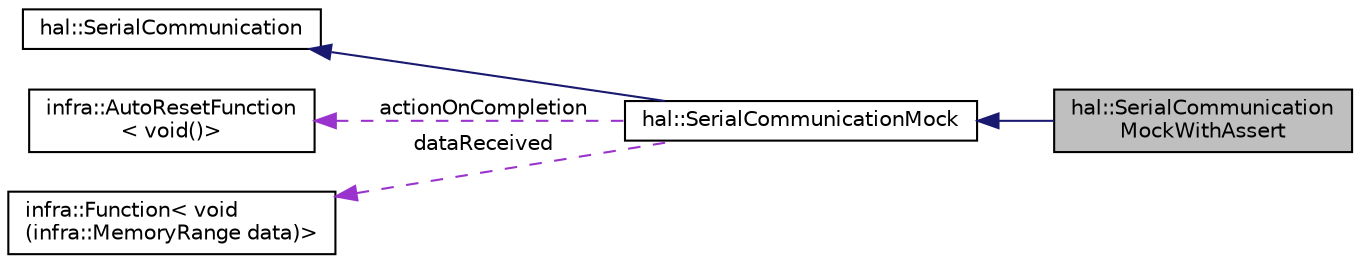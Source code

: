 digraph "hal::SerialCommunicationMockWithAssert"
{
 // INTERACTIVE_SVG=YES
  edge [fontname="Helvetica",fontsize="10",labelfontname="Helvetica",labelfontsize="10"];
  node [fontname="Helvetica",fontsize="10",shape=record];
  rankdir="LR";
  Node3 [label="hal::SerialCommunication\lMockWithAssert",height=0.2,width=0.4,color="black", fillcolor="grey75", style="filled", fontcolor="black"];
  Node4 -> Node3 [dir="back",color="midnightblue",fontsize="10",style="solid",fontname="Helvetica"];
  Node4 [label="hal::SerialCommunicationMock",height=0.2,width=0.4,color="black", fillcolor="white", style="filled",URL="$d6/dc5/classhal_1_1_serial_communication_mock.html"];
  Node5 -> Node4 [dir="back",color="midnightblue",fontsize="10",style="solid",fontname="Helvetica"];
  Node5 [label="hal::SerialCommunication",height=0.2,width=0.4,color="black", fillcolor="white", style="filled",URL="$d6/dba/classhal_1_1_serial_communication.html"];
  Node6 -> Node4 [dir="back",color="darkorchid3",fontsize="10",style="dashed",label=" actionOnCompletion" ,fontname="Helvetica"];
  Node6 [label="infra::AutoResetFunction\l\< void()\>",height=0.2,width=0.4,color="black", fillcolor="white", style="filled",URL="$d5/d33/classinfra_1_1_auto_reset_function.html"];
  Node7 -> Node4 [dir="back",color="darkorchid3",fontsize="10",style="dashed",label=" dataReceived" ,fontname="Helvetica"];
  Node7 [label="infra::Function\< void\l(infra::MemoryRange data)\>",height=0.2,width=0.4,color="black", fillcolor="white", style="filled",URL="$da/d07/classinfra_1_1_function.html"];
}
